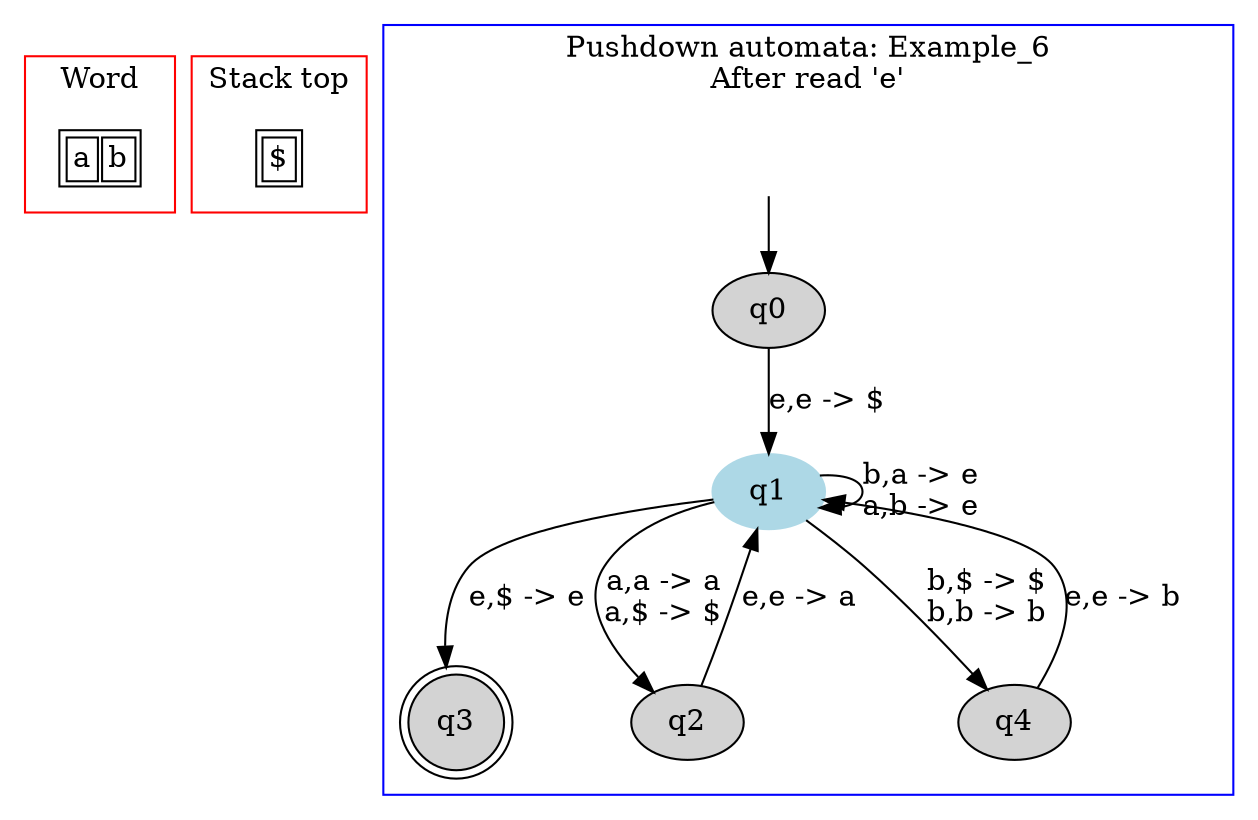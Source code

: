 digraph G {
	subgraph cluster_0 {
		node [shape=plaintext];

struct1 [label=<<TABLE>
<TR>
<TD><FONT>a</FONT></TD>
<TD><FONT>b</FONT></TD>
</TR>
</TABLE>>];
label = "Word";
color=red;
}
	subgraph cluster_2 {
		node [shape=plaintext];

struct2 [label=<<TABLE>
<TR>
<TD>
$</TD>
</TR>
</TABLE>>];
label = "Stack top";
color=red;
}
	subgraph cluster_1 {
		node [style=filled];
		label = "Pushdown automata: Example_6
After read 'e'"
		color=blue;

		q0;
		q1 [color="lightblue"];
		q2;
		q3 [shape="doublecircle"];
		q4;
		q0->q1[label="e,e -> $"];
		q1->q1[label="b,a -> e
a,b -> e"];
		q1->q2[label="a,a -> a
a,$ -> $"];
		q1->q3[label="e,$ -> e"];
		q1->q4[label="b,$ -> $
b,b -> b"];
		q2->q1[label="e,e -> a"];
		q4->q1[label="e,e -> b"];
x [color=white, label=""];		x->q0	}

}